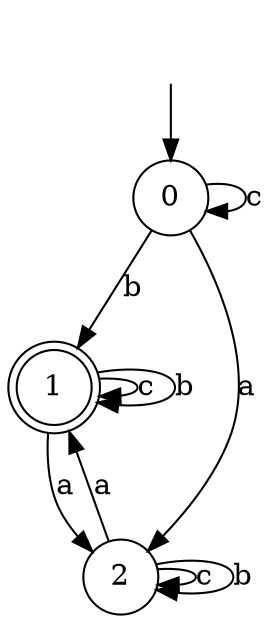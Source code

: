 digraph g {
__start [label=""shape=none]
	0[shape="circle" label="0"]
	1[shape="doublecircle" label="1"]
	2[shape="circle" label="2"]
__start -> 0
	0->0 [label="c"]
	0->1 [label="b"]
	0->2 [label="a"]
	1->1 [label="c"]
	1->1 [label="b"]
	1->2 [label="a"]
	2->2 [label="c"]
	2->2 [label="b"]
	2->1 [label="a"]
}